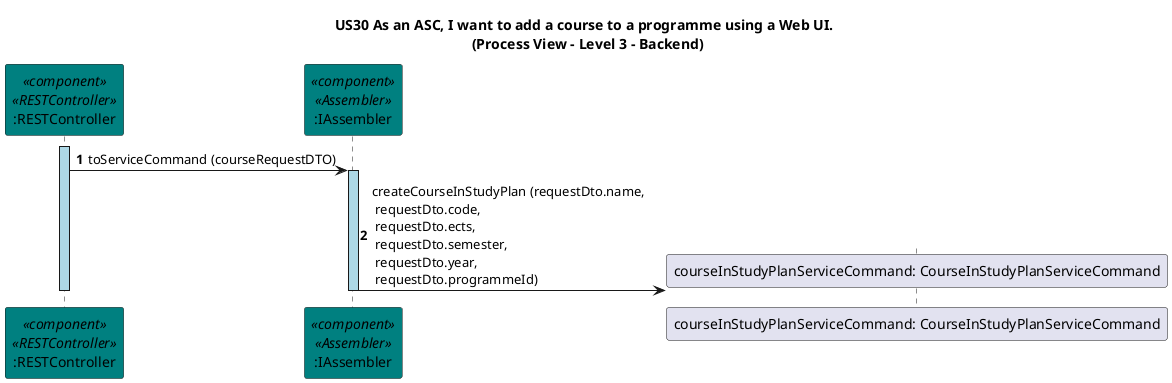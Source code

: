 @startuml
title US30 As an ASC, I want to add a course to a programme using a Web UI. \n (Process View - Level 3 - Backend)

autonumber
skinparam {
  ActivityPadding 2
  ActivityMargin 2
  BoxPadding 2
}

participant ":RESTController" as restController <<component>> <<RESTController>> #teal
participant ":IAssembler" as assembler <<component>> <<Assembler>> #teal

activate restController #LightBlue
restController -> assembler: toServiceCommand (courseRequestDTO)

activate assembler #LightBlue
create "courseInStudyPlanServiceCommand: CourseInStudyPlanServiceCommand"
assembler -> "courseInStudyPlanServiceCommand: CourseInStudyPlanServiceCommand": createCourseInStudyPlan (requestDto.name,\n requestDto.code,\n requestDto.ects,\n requestDto.semester,\n requestDto.year,\n requestDto.programmeId)

deactivate assembler
deactivate restController

@enduml